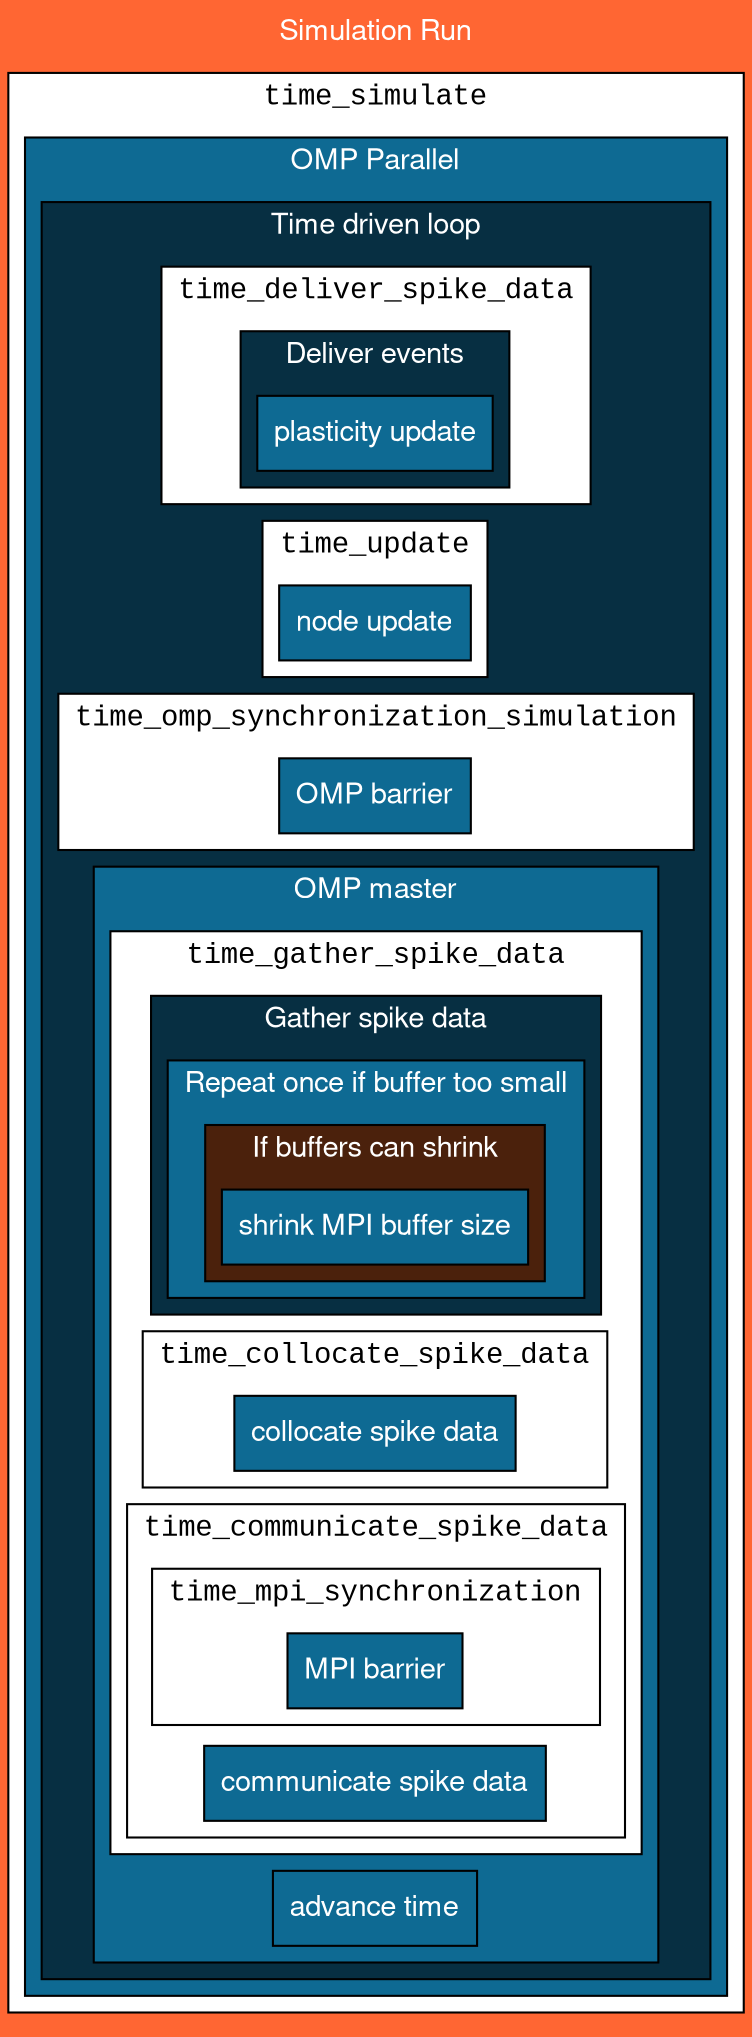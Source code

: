  digraph G {
  node [fontname="Helvetica,Arial,sans-serif", shape="box", fontcolor="white", style="filled", fillcolor="#0E6A93"]
  rankdir="LR"
  bgcolor="#ff6633"
  label="Simulation Run"
  labelloc="t"
  fontcolor="white"
  fontname="Helvetica,Arial,sans-serif"

	subgraph cluster_simulate_timer {
			label="time_simulate"
			style=filled fontcolor="black" fontname="Courier New, Courier, monospace"
			fillcolor="white"
      subgraph cluster_OMP_Parallel {
        label="OMP Parallel"
        style=filled
        fillcolor="#0E6A93" fontcolor="white" fontname="Helvetica,Arial,sans-serif"
        subgraph cluster_time_driven_loop {
          label="Time driven loop"
          style=filled
          fillcolor="#072f42"
          subgraph cluster_deliver_spike_data_timer {
            label="time_deliver_spike_data"
            style=filled fontcolor="black" fontname="Courier New, Courier, monospace"
            fillcolor="white"
            subgraph cluster_deliver_events {
              label="Deliver events"
              style=filled fontcolor="white" fontname="Helvetica,Arial,sans-serif"
              fillcolor="#072f42"
              "plasticity update"
            }
          }
          subgraph cluster_update_timer {
            label="time_update"
            style=filled fontcolor="black" fontname="Courier New, Courier, monospace"
            fillcolor="white"
            "node update"
          }
            subgraph cluster_omp_synchronization_timer {
            label="time_omp_synchronization_simulation"
            style=filled fontcolor="black" fontname="Courier New, Courier, monospace"
            fillcolor="white"
            "OMP barrier"
            }
          subgraph cluster_omp_master {
              label="OMP master"
            style=filled fontcolor="white"
            fillcolor="#0E6A93"
            "advance time"

          subgraph cluster_gather_spike_data_timer{
                      label= "time_gather_spike_data"
                      style=filled fontcolor="black" fontname="Courier New, Courier, monospace"
                      fillcolor="white"
                      subgraph cluster_gather_spike_Data{
                         label="Gather spike data"
                         style=filled fontcolor="white" fontname="Helvetica, Arial, sans-serif"
                         fillcolor="#072f42"
                         subgraph cluster_repeat_once {
                             label="Repeat once if buffer too small"
                             style=filled#4b210c
                             fillcolor="#0E6A93"
                             subgraph cluster_if_buffers_can_shrink {
                               label="If buffers can shrink"
                               style=filled
                               fillcolor="#4b210c"
                               "shrink MPI buffer size"

                             }
                          }

                        }


            subgraph cluster_collocate_spike_data_timer {
                  label="time_collocate_spike_data"
                  style=filled fontcolor="black" fontname="Courier New, Courier, monospace"
                  fillcolor="white"
                  "collocate spike data"
              }

            subgraph cluster_communicate_spike_data_timer {
                label= "time_communicate_spike_data"
                style=filled fontcolor="black" fontname="Courier New, Courier, monospace"
                fillcolor="white"
                "communicate spike data"
                subgraph cluster_mpi_sync_timer {
                    label= "time_mpi_synchronization"
                    style=filled fontcolor="black" fontname="Courier New, Courier, monospace"
                    fillcolor="white"
                    "MPI barrier"

                }
               }

            }
          }
       }
   	}
  }
 }
